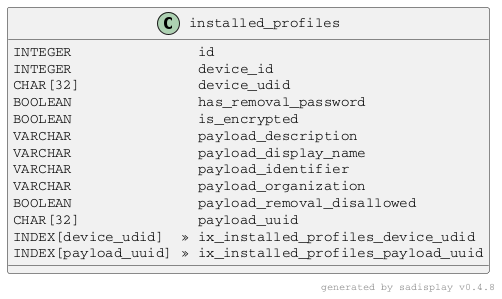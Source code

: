 @startuml

skinparam defaultFontName Courier

Class installed_profiles {
    INTEGER             ★ id                                
    INTEGER             ☆ device_id                         
    CHAR[32]            ⚪ device_udid                       
    BOOLEAN             ⚪ has_removal_password              
    BOOLEAN             ⚪ is_encrypted                      
    VARCHAR             ⚪ payload_description               
    VARCHAR             ⚪ payload_display_name              
    VARCHAR             ⚪ payload_identifier                
    VARCHAR             ⚪ payload_organization              
    BOOLEAN             ⚪ payload_removal_disallowed        
    CHAR[32]            ⚪ payload_uuid                      
    INDEX[device_udid]  » ix_installed_profiles_device_udid 
    INDEX[payload_uuid] » ix_installed_profiles_payload_uuid
}

right footer generated by sadisplay v0.4.8

@enduml